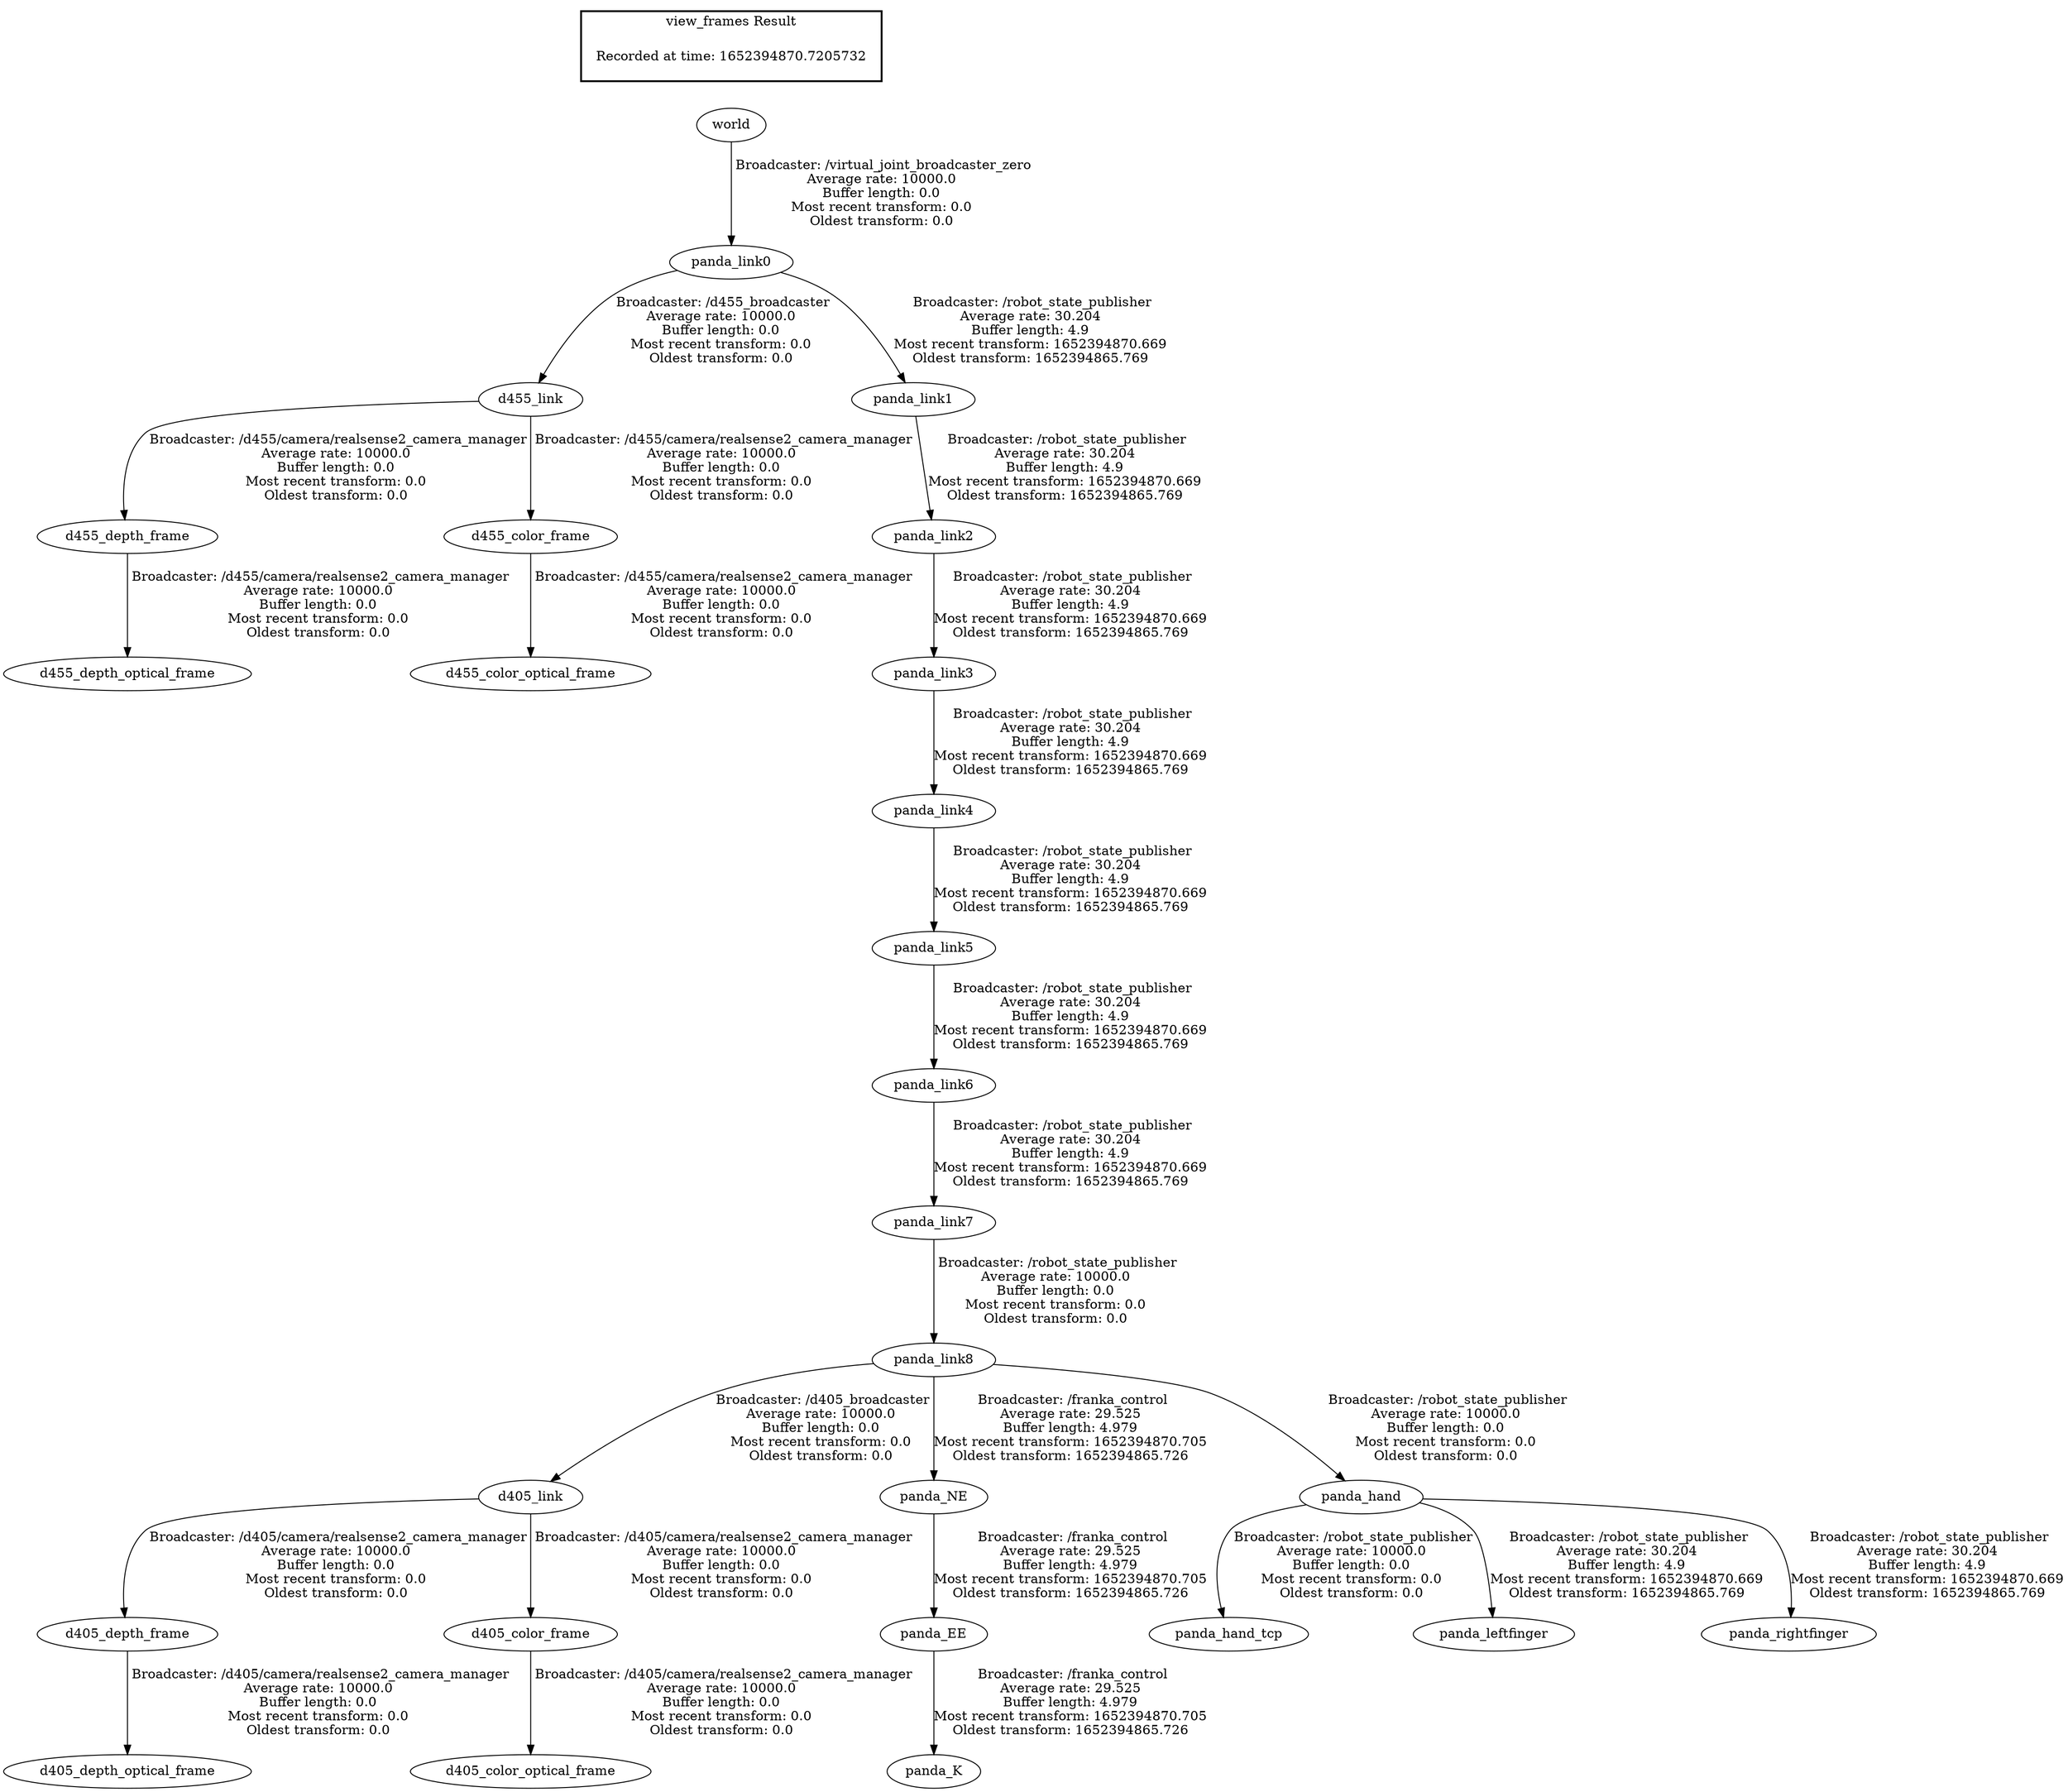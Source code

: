 digraph G {
"panda_link8" -> "d405_link"[label=" Broadcaster: /d405_broadcaster\nAverage rate: 10000.0\nBuffer length: 0.0\nMost recent transform: 0.0\nOldest transform: 0.0\n"];
"panda_link7" -> "panda_link8"[label=" Broadcaster: /robot_state_publisher\nAverage rate: 10000.0\nBuffer length: 0.0\nMost recent transform: 0.0\nOldest transform: 0.0\n"];
"world" -> "panda_link0"[label=" Broadcaster: /virtual_joint_broadcaster_zero\nAverage rate: 10000.0\nBuffer length: 0.0\nMost recent transform: 0.0\nOldest transform: 0.0\n"];
"panda_link8" -> "panda_NE"[label=" Broadcaster: /franka_control\nAverage rate: 29.525\nBuffer length: 4.979\nMost recent transform: 1652394870.705\nOldest transform: 1652394865.726\n"];
"panda_NE" -> "panda_EE"[label=" Broadcaster: /franka_control\nAverage rate: 29.525\nBuffer length: 4.979\nMost recent transform: 1652394870.705\nOldest transform: 1652394865.726\n"];
"panda_EE" -> "panda_K"[label=" Broadcaster: /franka_control\nAverage rate: 29.525\nBuffer length: 4.979\nMost recent transform: 1652394870.705\nOldest transform: 1652394865.726\n"];
"panda_link0" -> "d455_link"[label=" Broadcaster: /d455_broadcaster\nAverage rate: 10000.0\nBuffer length: 0.0\nMost recent transform: 0.0\nOldest transform: 0.0\n"];
"d455_link" -> "d455_depth_frame"[label=" Broadcaster: /d455/camera/realsense2_camera_manager\nAverage rate: 10000.0\nBuffer length: 0.0\nMost recent transform: 0.0\nOldest transform: 0.0\n"];
"d455_depth_frame" -> "d455_depth_optical_frame"[label=" Broadcaster: /d455/camera/realsense2_camera_manager\nAverage rate: 10000.0\nBuffer length: 0.0\nMost recent transform: 0.0\nOldest transform: 0.0\n"];
"d455_link" -> "d455_color_frame"[label=" Broadcaster: /d455/camera/realsense2_camera_manager\nAverage rate: 10000.0\nBuffer length: 0.0\nMost recent transform: 0.0\nOldest transform: 0.0\n"];
"d455_color_frame" -> "d455_color_optical_frame"[label=" Broadcaster: /d455/camera/realsense2_camera_manager\nAverage rate: 10000.0\nBuffer length: 0.0\nMost recent transform: 0.0\nOldest transform: 0.0\n"];
"panda_link8" -> "panda_hand"[label=" Broadcaster: /robot_state_publisher\nAverage rate: 10000.0\nBuffer length: 0.0\nMost recent transform: 0.0\nOldest transform: 0.0\n"];
"panda_hand" -> "panda_hand_tcp"[label=" Broadcaster: /robot_state_publisher\nAverage rate: 10000.0\nBuffer length: 0.0\nMost recent transform: 0.0\nOldest transform: 0.0\n"];
"panda_link6" -> "panda_link7"[label=" Broadcaster: /robot_state_publisher\nAverage rate: 30.204\nBuffer length: 4.9\nMost recent transform: 1652394870.669\nOldest transform: 1652394865.769\n"];
"d405_link" -> "d405_depth_frame"[label=" Broadcaster: /d405/camera/realsense2_camera_manager\nAverage rate: 10000.0\nBuffer length: 0.0\nMost recent transform: 0.0\nOldest transform: 0.0\n"];
"d405_depth_frame" -> "d405_depth_optical_frame"[label=" Broadcaster: /d405/camera/realsense2_camera_manager\nAverage rate: 10000.0\nBuffer length: 0.0\nMost recent transform: 0.0\nOldest transform: 0.0\n"];
"d405_link" -> "d405_color_frame"[label=" Broadcaster: /d405/camera/realsense2_camera_manager\nAverage rate: 10000.0\nBuffer length: 0.0\nMost recent transform: 0.0\nOldest transform: 0.0\n"];
"d405_color_frame" -> "d405_color_optical_frame"[label=" Broadcaster: /d405/camera/realsense2_camera_manager\nAverage rate: 10000.0\nBuffer length: 0.0\nMost recent transform: 0.0\nOldest transform: 0.0\n"];
"panda_hand" -> "panda_leftfinger"[label=" Broadcaster: /robot_state_publisher\nAverage rate: 30.204\nBuffer length: 4.9\nMost recent transform: 1652394870.669\nOldest transform: 1652394865.769\n"];
"panda_hand" -> "panda_rightfinger"[label=" Broadcaster: /robot_state_publisher\nAverage rate: 30.204\nBuffer length: 4.9\nMost recent transform: 1652394870.669\nOldest transform: 1652394865.769\n"];
"panda_link0" -> "panda_link1"[label=" Broadcaster: /robot_state_publisher\nAverage rate: 30.204\nBuffer length: 4.9\nMost recent transform: 1652394870.669\nOldest transform: 1652394865.769\n"];
"panda_link1" -> "panda_link2"[label=" Broadcaster: /robot_state_publisher\nAverage rate: 30.204\nBuffer length: 4.9\nMost recent transform: 1652394870.669\nOldest transform: 1652394865.769\n"];
"panda_link2" -> "panda_link3"[label=" Broadcaster: /robot_state_publisher\nAverage rate: 30.204\nBuffer length: 4.9\nMost recent transform: 1652394870.669\nOldest transform: 1652394865.769\n"];
"panda_link3" -> "panda_link4"[label=" Broadcaster: /robot_state_publisher\nAverage rate: 30.204\nBuffer length: 4.9\nMost recent transform: 1652394870.669\nOldest transform: 1652394865.769\n"];
"panda_link4" -> "panda_link5"[label=" Broadcaster: /robot_state_publisher\nAverage rate: 30.204\nBuffer length: 4.9\nMost recent transform: 1652394870.669\nOldest transform: 1652394865.769\n"];
"panda_link5" -> "panda_link6"[label=" Broadcaster: /robot_state_publisher\nAverage rate: 30.204\nBuffer length: 4.9\nMost recent transform: 1652394870.669\nOldest transform: 1652394865.769\n"];
edge [style=invis];
 subgraph cluster_legend { style=bold; color=black; label ="view_frames Result";
"Recorded at time: 1652394870.7205732"[ shape=plaintext ] ;
}->"world";
}
